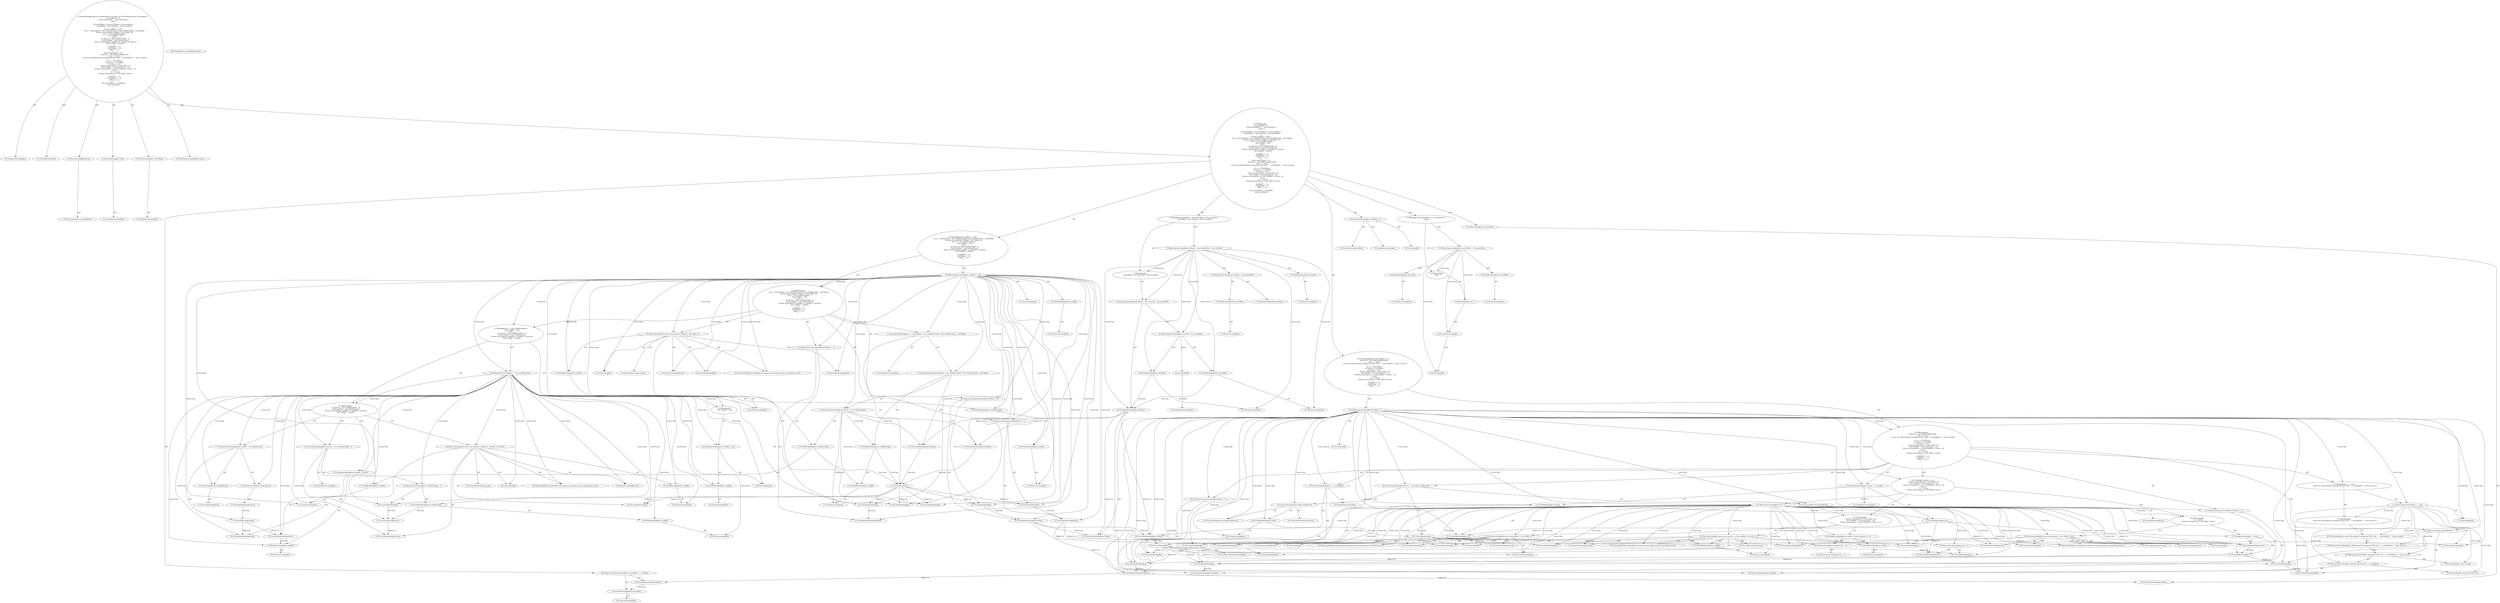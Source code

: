 digraph "read#?,byte[],int,int" {
0 [label="2:CtTypeReferenceImpl@int" shape=ellipse]
1 [label="2:CtVirtualElement@read" shape=ellipse]
2 [label="2:CtParameterImpl@byte[] buf" shape=ellipse]
3 [label="2:CtArrayTypeReferenceImpl@byte[]" shape=ellipse]
4 [label="2:CtParameterImpl@int offset" shape=ellipse]
5 [label="2:CtTypeReferenceImpl@int" shape=ellipse]
6 [label="2:CtParameterImpl@int numToRead" shape=ellipse]
7 [label="2:CtTypeReferenceImpl@int" shape=ellipse]
8 [label="2:CtTypeReferenceImpl@IOException" shape=ellipse]
9 [label="3:CtTypeReferenceImpl@int" shape=ellipse]
10 [label="3:CtLiteralImpl@0" shape=ellipse]
11 [label="3:CtVirtualElement@totalRead" shape=ellipse]
12 [label="3:CtLocalVariableImpl@int totalRead = 0" shape=ellipse]
13 [label="4:CtThisAccessImpl@this" shape=ellipse]
14 [label="4:CtFieldReadImpl@this.entryOffset" shape=ellipse]
15 [label="4:CtThisAccessImpl@this" shape=ellipse]
16 [label="4:CtFieldReadImpl@this.entrySize" shape=ellipse]
17 [label="4:CtBinaryOperatorImpl@this.entryOffset >= this.entrySize" shape=ellipse]
18 [label="5:CtLiteralImpl@1" shape=ellipse]
19 [label="5:CtUnaryOperatorImpl@-1" shape=ellipse]
20 [label="5:CtReturnImpl@return -1" shape=ellipse]
21 [label="4:CtBlockImpl@\{
    return -1;
\}" shape=ellipse]
22 [label="4:CtIfImpl@if (this.entryOffset >= this.entrySize) \{
    return -1;
\}" shape=ellipse]
23 [label="7:CtVariableReadImpl@numToRead" shape=ellipse]
24 [label="7:CtThisAccessImpl@this" shape=ellipse]
25 [label="7:CtFieldReadImpl@this.entryOffset" shape=ellipse]
26 [label="7:CtBinaryOperatorImpl@(numToRead + this.entryOffset)" shape=ellipse]
27 [label="7:CtThisAccessImpl@this" shape=ellipse]
28 [label="7:CtFieldReadImpl@this.entrySize" shape=ellipse]
29 [label="7:CtBinaryOperatorImpl@(numToRead + this.entryOffset) > this.entrySize" shape=ellipse]
30 [label="8:CtVariableWriteImpl@numToRead" shape=ellipse]
31 [label="8:CtThisAccessImpl@this" shape=ellipse]
32 [label="8:CtFieldReadImpl@this.entrySize" shape=ellipse]
33 [label="8:CtThisAccessImpl@this" shape=ellipse]
34 [label="8:CtFieldReadImpl@this.entryOffset" shape=ellipse]
35 [label="8:CtBinaryOperatorImpl@this.entrySize - this.entryOffset" shape=ellipse]
36 [label="8:CtAssignmentImpl@numToRead = this.entrySize - this.entryOffset" shape=ellipse]
37 [label="7:CtBlockImpl@\{
    numToRead = this.entrySize - this.entryOffset;
\}" shape=ellipse]
38 [label="7:CtIfImpl@if ((numToRead + this.entryOffset) > this.entrySize) \{
    numToRead = this.entrySize - this.entryOffset;
\}" shape=ellipse]
39 [label="10:CtThisAccessImpl@this" shape=ellipse]
40 [label="10:CtFieldReadImpl@this.readBuf" shape=ellipse]
41 [label="10:CtLiteralImpl@null" shape=ellipse]
42 [label="10:CtBinaryOperatorImpl@this.readBuf != null" shape=ellipse]
43 [label="11:CtTypeReferenceImpl@int" shape=ellipse]
44 [label="11:CtVariableReadImpl@numToRead" shape=ellipse]
45 [label="11:CtThisAccessImpl@this" shape=ellipse]
46 [label="11:CtFieldReadImpl@this.readBuf" shape=ellipse]
47 [label="11:CtFieldReadImpl@this.readBuf.length" shape=ellipse]
48 [label="11:CtBinaryOperatorImpl@numToRead > this.readBuf.length" shape=ellipse]
49 [label="11:CtThisAccessImpl@this" shape=ellipse]
50 [label="11:CtFieldReadImpl@this.readBuf" shape=ellipse]
51 [label="11:CtFieldReadImpl@this.readBuf.length" shape=ellipse]
52 [label="11:CtVariableReadImpl@numToRead" shape=ellipse]
53 [label="11:CtConditionalImpl@(numToRead > this.readBuf.length) ? this.readBuf.length : numToRead" shape=ellipse]
54 [label="11:CtVirtualElement@sz" shape=ellipse]
55 [label="11:CtLocalVariableImpl@int sz = (numToRead > this.readBuf.length) ? this.readBuf.length : numToRead" shape=ellipse]
56 [label="12:CtExecutableReferenceImpl@arraycopy(java.lang.Object,int,java.lang.Object,int,int)" shape=ellipse]
57 [label="12:CtVirtualElement@arraycopy" shape=ellipse]
58 [label="12:CtTypeAccessImpl@System" shape=ellipse]
59 [label="12:CtThisAccessImpl@this" shape=ellipse]
60 [label="12:CtFieldReadImpl@this.readBuf" shape=ellipse]
61 [label="12:CtLiteralImpl@0" shape=ellipse]
62 [label="12:CtVariableReadImpl@buf" shape=ellipse]
63 [label="12:CtVariableReadImpl@offset" shape=ellipse]
64 [label="12:CtVariableReadImpl@sz" shape=ellipse]
65 [label="12:CtInvocationImpl@System.arraycopy(this.readBuf, 0, buf, offset, sz)" shape=ellipse]
66 [label="13:CtVariableReadImpl@sz" shape=ellipse]
67 [label="13:CtThisAccessImpl@this" shape=ellipse]
68 [label="13:CtFieldReadImpl@this.readBuf" shape=ellipse]
69 [label="13:CtFieldReadImpl@this.readBuf.length" shape=ellipse]
70 [label="13:CtBinaryOperatorImpl@sz >= this.readBuf.length" shape=ellipse]
71 [label="14:CtFieldWriteImpl@this.readBuf" shape=ellipse]
72 [label="14:CtThisAccessImpl@this" shape=ellipse]
73 [label="14:CtLiteralImpl@null" shape=ellipse]
74 [label="14:CtAssignmentImpl@this.readBuf = null" shape=ellipse]
75 [label="13:CtBlockImpl@\{
    this.readBuf = null;
\}" shape=ellipse]
76 [label="16:CtTypeReferenceImpl@int" shape=ellipse]
77 [label="16:CtThisAccessImpl@this" shape=ellipse]
78 [label="16:CtFieldReadImpl@this.readBuf" shape=ellipse]
79 [label="16:CtFieldReadImpl@this.readBuf.length" shape=ellipse]
80 [label="16:CtVariableReadImpl@sz" shape=ellipse]
81 [label="16:CtBinaryOperatorImpl@this.readBuf.length - sz" shape=ellipse]
82 [label="16:CtVirtualElement@newLen" shape=ellipse]
83 [label="16:CtLocalVariableImpl@int newLen = this.readBuf.length - sz" shape=ellipse]
84 [label="17:CtVirtualElement@byte[]" shape=ellipse]
85 [label="17:CtArrayTypeReferenceImpl@byte[]" shape=ellipse]
86 [label="17:CtNewArrayImpl@new byte[newLen]" shape=ellipse]
87 [label="17:CtVariableReadImpl@newLen" shape=ellipse]
88 [label="17:CtVirtualElement@newBuf" shape=ellipse]
89 [label="17:CtLocalVariableImpl@byte[] newBuf = new byte[newLen]" shape=ellipse]
90 [label="18:CtExecutableReferenceImpl@arraycopy(java.lang.Object,int,java.lang.Object,int,int)" shape=ellipse]
91 [label="18:CtVirtualElement@arraycopy" shape=ellipse]
92 [label="18:CtTypeAccessImpl@System" shape=ellipse]
93 [label="18:CtThisAccessImpl@this" shape=ellipse]
94 [label="18:CtFieldReadImpl@this.readBuf" shape=ellipse]
95 [label="18:CtVariableReadImpl@sz" shape=ellipse]
96 [label="18:CtVariableReadImpl@newBuf" shape=ellipse]
97 [label="18:CtLiteralImpl@0" shape=ellipse]
98 [label="18:CtVariableReadImpl@newLen" shape=ellipse]
99 [label="18:CtInvocationImpl@System.arraycopy(this.readBuf, sz, newBuf, 0, newLen)" shape=ellipse]
100 [label="19:CtFieldWriteImpl@this.readBuf" shape=ellipse]
101 [label="19:CtThisAccessImpl@this" shape=ellipse]
102 [label="19:CtVariableReadImpl@newBuf" shape=ellipse]
103 [label="19:CtAssignmentImpl@this.readBuf = newBuf" shape=ellipse]
104 [label="15:CtBlockImpl@\{
    int newLen = this.readBuf.length - sz;
    byte[] newBuf = new byte[newLen];
    System.arraycopy(this.readBuf, sz, newBuf, 0, newLen);
    this.readBuf = newBuf;
\}" shape=ellipse]
105 [label="13:CtIfImpl@if (sz >= this.readBuf.length) \{
    this.readBuf = null;
\} else \{
    int newLen = this.readBuf.length - sz;
    byte[] newBuf = new byte[newLen];
    System.arraycopy(this.readBuf, sz, newBuf, 0, newLen);
    this.readBuf = newBuf;
\}" shape=ellipse]
106 [label="21:CtVariableWriteImpl@totalRead" shape=ellipse]
107 [label="21:CtVariableReadImpl@sz" shape=ellipse]
108 [label="21:CtOperatorAssignmentImpl@totalRead += sz" shape=ellipse]
109 [label="22:CtVariableWriteImpl@numToRead" shape=ellipse]
110 [label="22:CtVariableReadImpl@sz" shape=ellipse]
111 [label="22:CtOperatorAssignmentImpl@numToRead -= sz" shape=ellipse]
112 [label="23:CtVariableWriteImpl@offset" shape=ellipse]
113 [label="23:CtVariableReadImpl@sz" shape=ellipse]
114 [label="23:CtOperatorAssignmentImpl@offset += sz" shape=ellipse]
115 [label="10:CtBlockImpl@\{
    int sz = (numToRead > this.readBuf.length) ? this.readBuf.length : numToRead;
    System.arraycopy(this.readBuf, 0, buf, offset, sz);
    if (sz >= this.readBuf.length) \{
        this.readBuf = null;
    \} else \{
        int newLen = this.readBuf.length - sz;
        byte[] newBuf = new byte[newLen];
        System.arraycopy(this.readBuf, sz, newBuf, 0, newLen);
        this.readBuf = newBuf;
    \}
    totalRead += sz;
    numToRead -= sz;
    offset += sz;
\}" shape=ellipse]
116 [label="10:CtIfImpl@if (this.readBuf != null) \{
    int sz = (numToRead > this.readBuf.length) ? this.readBuf.length : numToRead;
    System.arraycopy(this.readBuf, 0, buf, offset, sz);
    if (sz >= this.readBuf.length) \{
        this.readBuf = null;
    \} else \{
        int newLen = this.readBuf.length - sz;
        byte[] newBuf = new byte[newLen];
        System.arraycopy(this.readBuf, sz, newBuf, 0, newLen);
        this.readBuf = newBuf;
    \}
    totalRead += sz;
    numToRead -= sz;
    offset += sz;
\}" shape=ellipse]
117 [label="25:CtVariableReadImpl@numToRead" shape=ellipse]
118 [label="25:CtLiteralImpl@0" shape=ellipse]
119 [label="25:CtBinaryOperatorImpl@numToRead > 0" shape=ellipse]
120 [label="26:CtVirtualElement@byte[]" shape=ellipse]
121 [label="26:CtArrayTypeReferenceImpl@byte[]" shape=ellipse]
122 [label="26:CtExecutableReferenceImpl@readRecord()" shape=ellipse]
123 [label="26:CtVirtualElement@readRecord" shape=ellipse]
124 [label="26:CtThisAccessImpl@this" shape=ellipse]
125 [label="26:CtFieldReadImpl@this.buffer" shape=ellipse]
126 [label="26:CtInvocationImpl@this.buffer.readRecord()" shape=ellipse]
127 [label="26:CtVirtualElement@rec" shape=ellipse]
128 [label="26:CtLocalVariableImpl@byte[] rec = this.buffer.readRecord()" shape=ellipse]
129 [label="27:CtVariableReadImpl@rec" shape=ellipse]
130 [label="27:CtLiteralImpl@null" shape=ellipse]
131 [label="27:CtBinaryOperatorImpl@rec == null" shape=ellipse]
132 [label="28:CtTypeReferenceImpl@IOException" shape=ellipse]
133 [label="28:CtLiteralImpl@\"unexpected EOF with \"" shape=ellipse]
134 [label="28:CtVariableReadImpl@numToRead" shape=ellipse]
135 [label="28:CtBinaryOperatorImpl@(\"unexpected EOF with \" + numToRead)" shape=ellipse]
136 [label="28:CtLiteralImpl@\" bytes unread\"" shape=ellipse]
137 [label="28:CtBinaryOperatorImpl@(\"unexpected EOF with \" + numToRead) + \" bytes unread\"" shape=ellipse]
138 [label="28:CtConstructorCallImpl@new IOException((\"unexpected EOF with \" + numToRead) + \" bytes unread\")" shape=ellipse]
139 [label="28:CtThrowImpl@throw new IOException((\"unexpected EOF with \" + numToRead) + \" bytes unread\")" shape=ellipse]
140 [label="27:CtBlockImpl@\{
    throw new IOException((\"unexpected EOF with \" + numToRead) + \" bytes unread\");
\}" shape=ellipse]
141 [label="27:CtIfImpl@if (rec == null) \{
    throw new IOException((\"unexpected EOF with \" + numToRead) + \" bytes unread\");
\}" shape=ellipse]
142 [label="30:CtTypeReferenceImpl@int" shape=ellipse]
143 [label="30:CtVariableReadImpl@numToRead" shape=ellipse]
144 [label="30:CtVirtualElement@sz" shape=ellipse]
145 [label="30:CtLocalVariableImpl@int sz = numToRead" shape=ellipse]
146 [label="31:CtTypeReferenceImpl@int" shape=ellipse]
147 [label="31:CtVariableReadImpl@rec" shape=ellipse]
148 [label="31:CtLocalVariableReferenceImpl@rec" shape=ellipse]
149 [label="31:CtFieldReadImpl@rec.length" shape=ellipse]
150 [label="31:CtVirtualElement@recLen" shape=ellipse]
151 [label="31:CtLocalVariableImpl@int recLen = rec.length" shape=ellipse]
152 [label="32:CtVariableReadImpl@recLen" shape=ellipse]
153 [label="32:CtVariableReadImpl@sz" shape=ellipse]
154 [label="32:CtBinaryOperatorImpl@recLen > sz" shape=ellipse]
155 [label="33:CtExecutableReferenceImpl@arraycopy(java.lang.Object,int,java.lang.Object,int,int)" shape=ellipse]
156 [label="33:CtVirtualElement@arraycopy" shape=ellipse]
157 [label="33:CtTypeAccessImpl@System" shape=ellipse]
158 [label="33:CtVariableReadImpl@rec" shape=ellipse]
159 [label="33:CtLiteralImpl@0" shape=ellipse]
160 [label="33:CtVariableReadImpl@buf" shape=ellipse]
161 [label="33:CtVariableReadImpl@offset" shape=ellipse]
162 [label="33:CtVariableReadImpl@sz" shape=ellipse]
163 [label="33:CtInvocationImpl@System.arraycopy(rec, 0, buf, offset, sz)" shape=ellipse]
164 [label="34:CtFieldWriteImpl@this.readBuf" shape=ellipse]
165 [label="34:CtThisAccessImpl@this" shape=ellipse]
166 [label="34:CtNewArrayImpl@new byte[recLen - sz]" shape=ellipse]
167 [label="34:CtBinaryOperatorImpl@recLen - sz" shape=ellipse]
168 [label="34:CtAssignmentImpl@this.readBuf = new byte[recLen - sz]" shape=ellipse]
169 [label="35:CtExecutableReferenceImpl@arraycopy(java.lang.Object,int,java.lang.Object,int,int)" shape=ellipse]
170 [label="35:CtVirtualElement@arraycopy" shape=ellipse]
171 [label="35:CtTypeAccessImpl@System" shape=ellipse]
172 [label="35:CtVariableReadImpl@rec" shape=ellipse]
173 [label="35:CtVariableReadImpl@sz" shape=ellipse]
174 [label="35:CtThisAccessImpl@this" shape=ellipse]
175 [label="35:CtFieldReadImpl@this.readBuf" shape=ellipse]
176 [label="35:CtLiteralImpl@0" shape=ellipse]
177 [label="35:CtVariableReadImpl@recLen" shape=ellipse]
178 [label="35:CtVariableReadImpl@sz" shape=ellipse]
179 [label="35:CtBinaryOperatorImpl@recLen - sz" shape=ellipse]
180 [label="35:CtInvocationImpl@System.arraycopy(rec, sz, this.readBuf, 0, recLen - sz)" shape=ellipse]
181 [label="32:CtBlockImpl@\{
    System.arraycopy(rec, 0, buf, offset, sz);
    this.readBuf = new byte[recLen - sz];
    System.arraycopy(rec, sz, this.readBuf, 0, recLen - sz);
\}" shape=ellipse]
182 [label="37:CtVariableWriteImpl@sz" shape=ellipse]
183 [label="37:CtVariableReadImpl@recLen" shape=ellipse]
184 [label="37:CtAssignmentImpl@sz = recLen" shape=ellipse]
185 [label="38:CtExecutableReferenceImpl@arraycopy(java.lang.Object,int,java.lang.Object,int,int)" shape=ellipse]
186 [label="38:CtVirtualElement@arraycopy" shape=ellipse]
187 [label="38:CtTypeAccessImpl@System" shape=ellipse]
188 [label="38:CtVariableReadImpl@rec" shape=ellipse]
189 [label="38:CtLiteralImpl@0" shape=ellipse]
190 [label="38:CtVariableReadImpl@buf" shape=ellipse]
191 [label="38:CtVariableReadImpl@offset" shape=ellipse]
192 [label="38:CtVariableReadImpl@recLen" shape=ellipse]
193 [label="38:CtInvocationImpl@System.arraycopy(rec, 0, buf, offset, recLen)" shape=ellipse]
194 [label="36:CtBlockImpl@\{
    sz = recLen;
    System.arraycopy(rec, 0, buf, offset, recLen);
\}" shape=ellipse]
195 [label="32:CtIfImpl@if (recLen > sz) \{
    System.arraycopy(rec, 0, buf, offset, sz);
    this.readBuf = new byte[recLen - sz];
    System.arraycopy(rec, sz, this.readBuf, 0, recLen - sz);
\} else \{
    sz = recLen;
    System.arraycopy(rec, 0, buf, offset, recLen);
\}" shape=ellipse]
196 [label="40:CtVariableWriteImpl@totalRead" shape=ellipse]
197 [label="40:CtVariableReadImpl@sz" shape=ellipse]
198 [label="40:CtOperatorAssignmentImpl@totalRead += sz" shape=ellipse]
199 [label="41:CtVariableWriteImpl@numToRead" shape=ellipse]
200 [label="41:CtVariableReadImpl@sz" shape=ellipse]
201 [label="41:CtOperatorAssignmentImpl@numToRead -= sz" shape=ellipse]
202 [label="42:CtVariableWriteImpl@offset" shape=ellipse]
203 [label="42:CtVariableReadImpl@sz" shape=ellipse]
204 [label="42:CtOperatorAssignmentImpl@offset += sz" shape=ellipse]
205 [label="25:CtBlockImpl@\{
    byte[] rec = this.buffer.readRecord();
    if (rec == null) \{
        throw new IOException((\"unexpected EOF with \" + numToRead) + \" bytes unread\");
    \}
    int sz = numToRead;
    int recLen = rec.length;
    if (recLen > sz) \{
        System.arraycopy(rec, 0, buf, offset, sz);
        this.readBuf = new byte[recLen - sz];
        System.arraycopy(rec, sz, this.readBuf, 0, recLen - sz);
    \} else \{
        sz = recLen;
        System.arraycopy(rec, 0, buf, offset, recLen);
    \}
    totalRead += sz;
    numToRead -= sz;
    offset += sz;
\}" shape=ellipse]
206 [label="25:CtWhileImpl@while (numToRead > 0) \{
    byte[] rec = this.buffer.readRecord();
    if (rec == null) \{
        throw new IOException((\"unexpected EOF with \" + numToRead) + \" bytes unread\");
    \}
    int sz = numToRead;
    int recLen = rec.length;
    if (recLen > sz) \{
        System.arraycopy(rec, 0, buf, offset, sz);
        this.readBuf = new byte[recLen - sz];
        System.arraycopy(rec, sz, this.readBuf, 0, recLen - sz);
    \} else \{
        sz = recLen;
        System.arraycopy(rec, 0, buf, offset, recLen);
    \}
    totalRead += sz;
    numToRead -= sz;
    offset += sz;
\} " shape=ellipse]
207 [label="44:CtFieldWriteImpl@this.entryOffset" shape=ellipse]
208 [label="44:CtThisAccessImpl@this" shape=ellipse]
209 [label="44:CtVariableReadImpl@totalRead" shape=ellipse]
210 [label="44:CtOperatorAssignmentImpl@this.entryOffset += totalRead" shape=ellipse]
211 [label="45:CtVariableReadImpl@totalRead" shape=ellipse]
212 [label="45:CtReturnImpl@return totalRead" shape=ellipse]
213 [label="2:CtBlockImpl@\{
    int totalRead = 0;
    if (this.entryOffset >= this.entrySize) \{
        return -1;
    \}
    if ((numToRead + this.entryOffset) > this.entrySize) \{
        numToRead = this.entrySize - this.entryOffset;
    \}
    if (this.readBuf != null) \{
        int sz = (numToRead > this.readBuf.length) ? this.readBuf.length : numToRead;
        System.arraycopy(this.readBuf, 0, buf, offset, sz);
        if (sz >= this.readBuf.length) \{
            this.readBuf = null;
        \} else \{
            int newLen = this.readBuf.length - sz;
            byte[] newBuf = new byte[newLen];
            System.arraycopy(this.readBuf, sz, newBuf, 0, newLen);
            this.readBuf = newBuf;
        \}
        totalRead += sz;
        numToRead -= sz;
        offset += sz;
    \}
    while (numToRead > 0) \{
        byte[] rec = this.buffer.readRecord();
        if (rec == null) \{
            throw new IOException((\"unexpected EOF with \" + numToRead) + \" bytes unread\");
        \}
        int sz = numToRead;
        int recLen = rec.length;
        if (recLen > sz) \{
            System.arraycopy(rec, 0, buf, offset, sz);
            this.readBuf = new byte[recLen - sz];
            System.arraycopy(rec, sz, this.readBuf, 0, recLen - sz);
        \} else \{
            sz = recLen;
            System.arraycopy(rec, 0, buf, offset, recLen);
        \}
        totalRead += sz;
        numToRead -= sz;
        offset += sz;
    \} 
    this.entryOffset += totalRead;
    return totalRead;
\}" shape=ellipse]
214 [label="2:CtMethodImpl@public int read(byte[] buf, int offset, int numToRead) throws IOException \{
    int totalRead = 0;
    if (this.entryOffset >= this.entrySize) \{
        return -1;
    \}
    if ((numToRead + this.entryOffset) > this.entrySize) \{
        numToRead = this.entrySize - this.entryOffset;
    \}
    if (this.readBuf != null) \{
        int sz = (numToRead > this.readBuf.length) ? this.readBuf.length : numToRead;
        System.arraycopy(this.readBuf, 0, buf, offset, sz);
        if (sz >= this.readBuf.length) \{
            this.readBuf = null;
        \} else \{
            int newLen = this.readBuf.length - sz;
            byte[] newBuf = new byte[newLen];
            System.arraycopy(this.readBuf, sz, newBuf, 0, newLen);
            this.readBuf = newBuf;
        \}
        totalRead += sz;
        numToRead -= sz;
        offset += sz;
    \}
    while (numToRead > 0) \{
        byte[] rec = this.buffer.readRecord();
        if (rec == null) \{
            throw new IOException((\"unexpected EOF with \" + numToRead) + \" bytes unread\");
        \}
        int sz = numToRead;
        int recLen = rec.length;
        if (recLen > sz) \{
            System.arraycopy(rec, 0, buf, offset, sz);
            this.readBuf = new byte[recLen - sz];
            System.arraycopy(rec, sz, this.readBuf, 0, recLen - sz);
        \} else \{
            sz = recLen;
            System.arraycopy(rec, 0, buf, offset, recLen);
        \}
        totalRead += sz;
        numToRead -= sz;
        offset += sz;
    \} 
    this.entryOffset += totalRead;
    return totalRead;
\}" shape=ellipse]
215 [label="8:Insert@INSERT" shape=ellipse]
216 [label="8:CtTypeReferenceImpl@int" shape=ellipse]
2 -> 3 [label="AST"];
4 -> 5 [label="AST"];
6 -> 7 [label="AST"];
12 -> 11 [label="AST"];
12 -> 9 [label="AST"];
12 -> 10 [label="AST"];
14 -> 13 [label="AST"];
16 -> 15 [label="AST"];
17 -> 14 [label="AST"];
17 -> 16 [label="AST"];
17 -> 21 [label="Control Dep"];
17 -> 20 [label="Control Dep"];
17 -> 19 [label="Control Dep"];
17 -> 18 [label="Control Dep"];
19 -> 18 [label="AST"];
20 -> 19 [label="AST"];
21 -> 20 [label="AST"];
22 -> 17 [label="AST"];
22 -> 21 [label="AST"];
25 -> 24 [label="AST"];
26 -> 23 [label="AST"];
26 -> 25 [label="AST"];
28 -> 27 [label="AST"];
29 -> 26 [label="AST"];
29 -> 28 [label="AST"];
29 -> 37 [label="Control Dep"];
29 -> 36 [label="Control Dep"];
29 -> 30 [label="Control Dep"];
29 -> 35 [label="Control Dep"];
29 -> 32 [label="Control Dep"];
29 -> 31 [label="Control Dep"];
29 -> 34 [label="Control Dep"];
29 -> 33 [label="Control Dep"];
30 -> 44 [label="Define-Use"];
30 -> 52 [label="Define-Use"];
30 -> 117 [label="Define-Use"];
30 -> 134 [label="Define-Use"];
30 -> 143 [label="Define-Use"];
32 -> 31 [label="AST"];
32 -> 30 [label="Data Dep"];
34 -> 33 [label="AST"];
34 -> 30 [label="Data Dep"];
35 -> 32 [label="AST"];
35 -> 34 [label="AST"];
35 -> 215 [label="Action"];
36 -> 30 [label="AST"];
36 -> 35 [label="AST"];
37 -> 36 [label="AST"];
38 -> 29 [label="AST"];
38 -> 37 [label="AST"];
40 -> 39 [label="AST"];
42 -> 40 [label="AST"];
42 -> 41 [label="AST"];
42 -> 115 [label="Control Dep"];
42 -> 55 [label="Control Dep"];
42 -> 53 [label="Control Dep"];
42 -> 48 [label="Control Dep"];
42 -> 44 [label="Control Dep"];
42 -> 47 [label="Control Dep"];
42 -> 46 [label="Control Dep"];
42 -> 45 [label="Control Dep"];
42 -> 65 [label="Control Dep"];
42 -> 56 [label="Control Dep"];
42 -> 58 [label="Control Dep"];
42 -> 60 [label="Control Dep"];
42 -> 59 [label="Control Dep"];
42 -> 61 [label="Control Dep"];
42 -> 62 [label="Control Dep"];
42 -> 63 [label="Control Dep"];
42 -> 64 [label="Control Dep"];
42 -> 105 [label="Control Dep"];
42 -> 70 [label="Control Dep"];
42 -> 66 [label="Control Dep"];
42 -> 69 [label="Control Dep"];
42 -> 68 [label="Control Dep"];
42 -> 67 [label="Control Dep"];
42 -> 108 [label="Control Dep"];
42 -> 106 [label="Control Dep"];
42 -> 107 [label="Control Dep"];
42 -> 111 [label="Control Dep"];
42 -> 109 [label="Control Dep"];
42 -> 110 [label="Control Dep"];
42 -> 114 [label="Control Dep"];
42 -> 112 [label="Control Dep"];
42 -> 113 [label="Control Dep"];
44 -> 54 [label="Data Dep"];
46 -> 45 [label="AST"];
47 -> 46 [label="AST"];
47 -> 54 [label="Data Dep"];
48 -> 44 [label="AST"];
48 -> 47 [label="AST"];
48 -> 51 [label="Control Dep"];
48 -> 50 [label="Control Dep"];
48 -> 49 [label="Control Dep"];
48 -> 52 [label="Control Dep"];
50 -> 49 [label="AST"];
51 -> 50 [label="AST"];
51 -> 54 [label="Data Dep"];
52 -> 54 [label="Data Dep"];
53 -> 48 [label="AST"];
53 -> 51 [label="AST"];
53 -> 52 [label="AST"];
54 -> 64 [label="Define-Use"];
54 -> 66 [label="Define-Use"];
54 -> 80 [label="Define-Use"];
54 -> 95 [label="Define-Use"];
54 -> 107 [label="Define-Use"];
54 -> 110 [label="Define-Use"];
54 -> 113 [label="Define-Use"];
55 -> 54 [label="AST"];
55 -> 43 [label="AST"];
55 -> 53 [label="AST"];
60 -> 59 [label="AST"];
65 -> 57 [label="AST"];
65 -> 58 [label="AST"];
65 -> 56 [label="AST"];
65 -> 60 [label="AST"];
65 -> 61 [label="AST"];
65 -> 62 [label="AST"];
65 -> 63 [label="AST"];
65 -> 64 [label="AST"];
68 -> 67 [label="AST"];
69 -> 68 [label="AST"];
70 -> 66 [label="AST"];
70 -> 69 [label="AST"];
70 -> 75 [label="Control Dep"];
70 -> 74 [label="Control Dep"];
70 -> 71 [label="Control Dep"];
70 -> 73 [label="Control Dep"];
70 -> 104 [label="Control Dep"];
70 -> 83 [label="Control Dep"];
70 -> 81 [label="Control Dep"];
70 -> 79 [label="Control Dep"];
70 -> 78 [label="Control Dep"];
70 -> 77 [label="Control Dep"];
70 -> 80 [label="Control Dep"];
70 -> 89 [label="Control Dep"];
70 -> 85 [label="Control Dep"];
70 -> 86 [label="Control Dep"];
70 -> 99 [label="Control Dep"];
70 -> 90 [label="Control Dep"];
70 -> 92 [label="Control Dep"];
70 -> 94 [label="Control Dep"];
70 -> 93 [label="Control Dep"];
70 -> 95 [label="Control Dep"];
70 -> 96 [label="Control Dep"];
70 -> 97 [label="Control Dep"];
70 -> 98 [label="Control Dep"];
70 -> 103 [label="Control Dep"];
70 -> 100 [label="Control Dep"];
70 -> 102 [label="Control Dep"];
71 -> 72 [label="AST"];
74 -> 71 [label="AST"];
74 -> 73 [label="AST"];
75 -> 74 [label="AST"];
78 -> 77 [label="AST"];
79 -> 78 [label="AST"];
79 -> 82 [label="Data Dep"];
80 -> 82 [label="Data Dep"];
81 -> 79 [label="AST"];
81 -> 80 [label="AST"];
82 -> 98 [label="Define-Use"];
83 -> 82 [label="AST"];
83 -> 76 [label="AST"];
83 -> 81 [label="AST"];
85 -> 84 [label="AST"];
86 -> 87 [label="AST"];
87 -> 88 [label="Data Dep"];
88 -> 96 [label="Define-Use"];
88 -> 102 [label="Define-Use"];
89 -> 88 [label="AST"];
89 -> 85 [label="AST"];
89 -> 86 [label="AST"];
94 -> 93 [label="AST"];
99 -> 91 [label="AST"];
99 -> 92 [label="AST"];
99 -> 90 [label="AST"];
99 -> 94 [label="AST"];
99 -> 95 [label="AST"];
99 -> 96 [label="AST"];
99 -> 97 [label="AST"];
99 -> 98 [label="AST"];
100 -> 101 [label="AST"];
102 -> 100 [label="Data Dep"];
103 -> 100 [label="AST"];
103 -> 102 [label="AST"];
104 -> 83 [label="AST"];
104 -> 89 [label="AST"];
104 -> 99 [label="AST"];
104 -> 103 [label="AST"];
105 -> 70 [label="AST"];
105 -> 75 [label="AST"];
105 -> 104 [label="AST"];
107 -> 106 [label="Data Dep"];
108 -> 106 [label="AST"];
108 -> 107 [label="AST"];
109 -> 117 [label="Define-Use"];
109 -> 134 [label="Define-Use"];
109 -> 143 [label="Define-Use"];
110 -> 109 [label="Data Dep"];
111 -> 109 [label="AST"];
111 -> 110 [label="AST"];
112 -> 161 [label="Define-Use"];
112 -> 191 [label="Define-Use"];
113 -> 112 [label="Data Dep"];
114 -> 112 [label="AST"];
114 -> 113 [label="AST"];
115 -> 55 [label="AST"];
115 -> 65 [label="AST"];
115 -> 105 [label="AST"];
115 -> 108 [label="AST"];
115 -> 111 [label="AST"];
115 -> 114 [label="AST"];
116 -> 42 [label="AST"];
116 -> 115 [label="AST"];
119 -> 117 [label="AST"];
119 -> 118 [label="AST"];
119 -> 205 [label="Control Dep"];
119 -> 128 [label="Control Dep"];
119 -> 121 [label="Control Dep"];
119 -> 126 [label="Control Dep"];
119 -> 122 [label="Control Dep"];
119 -> 125 [label="Control Dep"];
119 -> 124 [label="Control Dep"];
119 -> 141 [label="Control Dep"];
119 -> 131 [label="Control Dep"];
119 -> 129 [label="Control Dep"];
119 -> 130 [label="Control Dep"];
119 -> 145 [label="Control Dep"];
119 -> 143 [label="Control Dep"];
119 -> 151 [label="Control Dep"];
119 -> 149 [label="Control Dep"];
119 -> 147 [label="Control Dep"];
119 -> 195 [label="Control Dep"];
119 -> 154 [label="Control Dep"];
119 -> 152 [label="Control Dep"];
119 -> 153 [label="Control Dep"];
119 -> 198 [label="Control Dep"];
119 -> 196 [label="Control Dep"];
119 -> 197 [label="Control Dep"];
119 -> 201 [label="Control Dep"];
119 -> 199 [label="Control Dep"];
119 -> 200 [label="Control Dep"];
119 -> 204 [label="Control Dep"];
119 -> 202 [label="Control Dep"];
119 -> 203 [label="Control Dep"];
121 -> 120 [label="AST"];
125 -> 124 [label="AST"];
125 -> 127 [label="Data Dep"];
126 -> 123 [label="AST"];
126 -> 125 [label="AST"];
126 -> 122 [label="AST"];
127 -> 129 [label="Define-Use"];
127 -> 147 [label="Define-Use"];
127 -> 158 [label="Define-Use"];
127 -> 172 [label="Define-Use"];
127 -> 188 [label="Define-Use"];
128 -> 127 [label="AST"];
128 -> 121 [label="AST"];
128 -> 126 [label="AST"];
131 -> 129 [label="AST"];
131 -> 130 [label="AST"];
131 -> 140 [label="Control Dep"];
131 -> 139 [label="Control Dep"];
131 -> 138 [label="Control Dep"];
131 -> 137 [label="Control Dep"];
131 -> 135 [label="Control Dep"];
131 -> 133 [label="Control Dep"];
131 -> 134 [label="Control Dep"];
131 -> 136 [label="Control Dep"];
135 -> 133 [label="AST"];
135 -> 134 [label="AST"];
137 -> 135 [label="AST"];
137 -> 136 [label="AST"];
138 -> 137 [label="AST"];
139 -> 138 [label="AST"];
140 -> 139 [label="AST"];
141 -> 131 [label="AST"];
141 -> 140 [label="AST"];
143 -> 144 [label="Data Dep"];
144 -> 153 [label="Define-Use"];
144 -> 162 [label="Define-Use"];
144 -> 173 [label="Define-Use"];
144 -> 178 [label="Define-Use"];
144 -> 197 [label="Define-Use"];
144 -> 200 [label="Define-Use"];
144 -> 203 [label="Define-Use"];
145 -> 144 [label="AST"];
145 -> 142 [label="AST"];
145 -> 143 [label="AST"];
147 -> 148 [label="AST"];
149 -> 147 [label="AST"];
149 -> 150 [label="Data Dep"];
150 -> 152 [label="Define-Use"];
150 -> 177 [label="Define-Use"];
150 -> 183 [label="Define-Use"];
150 -> 192 [label="Define-Use"];
151 -> 150 [label="AST"];
151 -> 146 [label="AST"];
151 -> 149 [label="AST"];
154 -> 152 [label="AST"];
154 -> 153 [label="AST"];
154 -> 181 [label="Control Dep"];
154 -> 163 [label="Control Dep"];
154 -> 155 [label="Control Dep"];
154 -> 157 [label="Control Dep"];
154 -> 158 [label="Control Dep"];
154 -> 159 [label="Control Dep"];
154 -> 160 [label="Control Dep"];
154 -> 161 [label="Control Dep"];
154 -> 162 [label="Control Dep"];
154 -> 168 [label="Control Dep"];
154 -> 164 [label="Control Dep"];
154 -> 166 [label="Control Dep"];
154 -> 180 [label="Control Dep"];
154 -> 169 [label="Control Dep"];
154 -> 171 [label="Control Dep"];
154 -> 172 [label="Control Dep"];
154 -> 173 [label="Control Dep"];
154 -> 175 [label="Control Dep"];
154 -> 174 [label="Control Dep"];
154 -> 176 [label="Control Dep"];
154 -> 179 [label="Control Dep"];
154 -> 177 [label="Control Dep"];
154 -> 178 [label="Control Dep"];
154 -> 194 [label="Control Dep"];
154 -> 184 [label="Control Dep"];
154 -> 182 [label="Control Dep"];
154 -> 183 [label="Control Dep"];
154 -> 193 [label="Control Dep"];
154 -> 185 [label="Control Dep"];
154 -> 187 [label="Control Dep"];
154 -> 188 [label="Control Dep"];
154 -> 189 [label="Control Dep"];
154 -> 190 [label="Control Dep"];
154 -> 191 [label="Control Dep"];
154 -> 192 [label="Control Dep"];
163 -> 156 [label="AST"];
163 -> 157 [label="AST"];
163 -> 155 [label="AST"];
163 -> 158 [label="AST"];
163 -> 159 [label="AST"];
163 -> 160 [label="AST"];
163 -> 161 [label="AST"];
163 -> 162 [label="AST"];
164 -> 165 [label="AST"];
166 -> 167 [label="AST"];
168 -> 164 [label="AST"];
168 -> 166 [label="AST"];
175 -> 174 [label="AST"];
179 -> 177 [label="AST"];
179 -> 178 [label="AST"];
180 -> 170 [label="AST"];
180 -> 171 [label="AST"];
180 -> 169 [label="AST"];
180 -> 172 [label="AST"];
180 -> 173 [label="AST"];
180 -> 175 [label="AST"];
180 -> 176 [label="AST"];
180 -> 179 [label="AST"];
181 -> 163 [label="AST"];
181 -> 168 [label="AST"];
181 -> 180 [label="AST"];
182 -> 197 [label="Define-Use"];
182 -> 200 [label="Define-Use"];
182 -> 203 [label="Define-Use"];
183 -> 182 [label="Data Dep"];
184 -> 182 [label="AST"];
184 -> 183 [label="AST"];
193 -> 186 [label="AST"];
193 -> 187 [label="AST"];
193 -> 185 [label="AST"];
193 -> 188 [label="AST"];
193 -> 189 [label="AST"];
193 -> 190 [label="AST"];
193 -> 191 [label="AST"];
193 -> 192 [label="AST"];
194 -> 184 [label="AST"];
194 -> 193 [label="AST"];
195 -> 154 [label="AST"];
195 -> 181 [label="AST"];
195 -> 194 [label="AST"];
196 -> 209 [label="Define-Use"];
196 -> 211 [label="Define-Use"];
197 -> 196 [label="Data Dep"];
198 -> 196 [label="AST"];
198 -> 197 [label="AST"];
200 -> 199 [label="Data Dep"];
201 -> 199 [label="AST"];
201 -> 200 [label="AST"];
203 -> 202 [label="Data Dep"];
204 -> 202 [label="AST"];
204 -> 203 [label="AST"];
205 -> 128 [label="AST"];
205 -> 141 [label="AST"];
205 -> 145 [label="AST"];
205 -> 151 [label="AST"];
205 -> 195 [label="AST"];
205 -> 198 [label="AST"];
205 -> 201 [label="AST"];
205 -> 204 [label="AST"];
206 -> 119 [label="AST"];
206 -> 205 [label="AST"];
207 -> 208 [label="AST"];
209 -> 207 [label="Data Dep"];
210 -> 207 [label="AST"];
210 -> 209 [label="AST"];
212 -> 211 [label="AST"];
213 -> 12 [label="AST"];
213 -> 22 [label="AST"];
213 -> 38 [label="AST"];
213 -> 116 [label="AST"];
213 -> 206 [label="AST"];
213 -> 210 [label="AST"];
213 -> 212 [label="AST"];
214 -> 1 [label="AST"];
214 -> 0 [label="AST"];
214 -> 2 [label="AST"];
214 -> 4 [label="AST"];
214 -> 6 [label="AST"];
214 -> 8 [label="AST"];
214 -> 213 [label="AST"];
215 -> 216 [label="Action"];
}